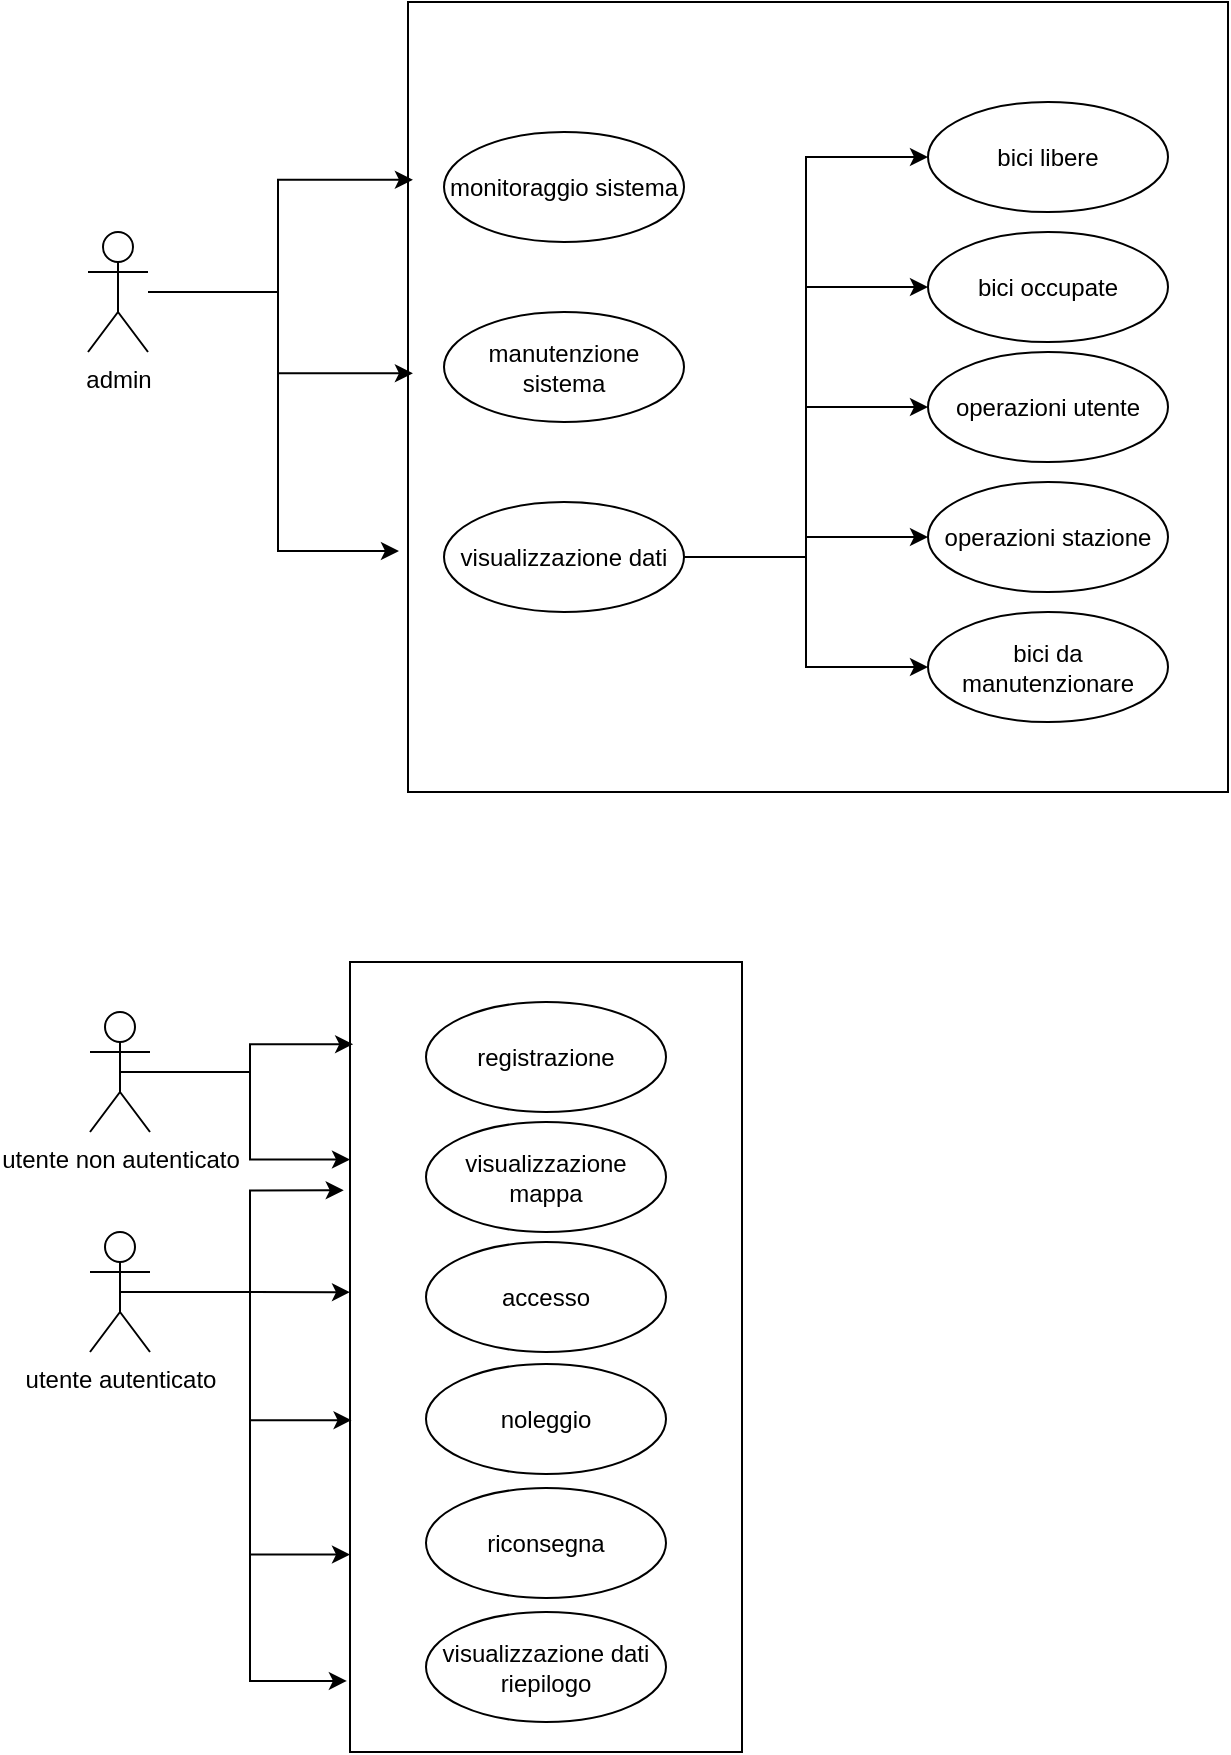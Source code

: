 <mxfile version="24.0.5" type="device">
  <diagram name="Pagina-1" id="Yi9Nm0A1fQvLirbsinFC">
    <mxGraphModel dx="1229" dy="530" grid="1" gridSize="10" guides="1" tooltips="1" connect="1" arrows="1" fold="1" page="1" pageScale="1" pageWidth="827" pageHeight="1169" math="0" shadow="0">
      <root>
        <mxCell id="0" />
        <mxCell id="1" parent="0" />
        <mxCell id="Q0qn2XzEU5F1Ov0DmV2G-40" value="" style="rounded=0;whiteSpace=wrap;html=1;" vertex="1" parent="1">
          <mxGeometry x="289" y="70" width="410" height="395" as="geometry" />
        </mxCell>
        <mxCell id="Q0qn2XzEU5F1Ov0DmV2G-21" value="admin" style="shape=umlActor;verticalLabelPosition=bottom;verticalAlign=top;html=1;outlineConnect=0;" vertex="1" parent="1">
          <mxGeometry x="129" y="185" width="30" height="60" as="geometry" />
        </mxCell>
        <mxCell id="Q0qn2XzEU5F1Ov0DmV2G-24" value="monitoraggio sistema" style="ellipse;whiteSpace=wrap;html=1;" vertex="1" parent="1">
          <mxGeometry x="307" y="135" width="120" height="55" as="geometry" />
        </mxCell>
        <mxCell id="Q0qn2XzEU5F1Ov0DmV2G-25" value="manutenzione sistema" style="ellipse;whiteSpace=wrap;html=1;" vertex="1" parent="1">
          <mxGeometry x="307" y="225" width="120" height="55" as="geometry" />
        </mxCell>
        <mxCell id="Q0qn2XzEU5F1Ov0DmV2G-33" style="edgeStyle=orthogonalEdgeStyle;rounded=0;orthogonalLoop=1;jettySize=auto;html=1;entryX=0;entryY=0.5;entryDx=0;entryDy=0;" edge="1" parent="1" source="Q0qn2XzEU5F1Ov0DmV2G-26" target="Q0qn2XzEU5F1Ov0DmV2G-39">
          <mxGeometry relative="1" as="geometry">
            <mxPoint x="509" y="347.5" as="targetPoint" />
          </mxGeometry>
        </mxCell>
        <mxCell id="Q0qn2XzEU5F1Ov0DmV2G-41" style="edgeStyle=orthogonalEdgeStyle;rounded=0;orthogonalLoop=1;jettySize=auto;html=1;entryX=0;entryY=0.5;entryDx=0;entryDy=0;" edge="1" parent="1" source="Q0qn2XzEU5F1Ov0DmV2G-26" target="Q0qn2XzEU5F1Ov0DmV2G-36">
          <mxGeometry relative="1" as="geometry" />
        </mxCell>
        <mxCell id="Q0qn2XzEU5F1Ov0DmV2G-42" style="edgeStyle=orthogonalEdgeStyle;rounded=0;orthogonalLoop=1;jettySize=auto;html=1;entryX=0;entryY=0.5;entryDx=0;entryDy=0;" edge="1" parent="1" source="Q0qn2XzEU5F1Ov0DmV2G-26" target="Q0qn2XzEU5F1Ov0DmV2G-35">
          <mxGeometry relative="1" as="geometry" />
        </mxCell>
        <mxCell id="Q0qn2XzEU5F1Ov0DmV2G-43" style="edgeStyle=orthogonalEdgeStyle;rounded=0;orthogonalLoop=1;jettySize=auto;html=1;entryX=0;entryY=0.5;entryDx=0;entryDy=0;" edge="1" parent="1" source="Q0qn2XzEU5F1Ov0DmV2G-26" target="Q0qn2XzEU5F1Ov0DmV2G-38">
          <mxGeometry relative="1" as="geometry" />
        </mxCell>
        <mxCell id="Q0qn2XzEU5F1Ov0DmV2G-44" style="edgeStyle=orthogonalEdgeStyle;rounded=0;orthogonalLoop=1;jettySize=auto;html=1;entryX=0;entryY=0.5;entryDx=0;entryDy=0;" edge="1" parent="1" source="Q0qn2XzEU5F1Ov0DmV2G-26" target="Q0qn2XzEU5F1Ov0DmV2G-37">
          <mxGeometry relative="1" as="geometry" />
        </mxCell>
        <mxCell id="Q0qn2XzEU5F1Ov0DmV2G-26" value="visualizzazione dati" style="ellipse;whiteSpace=wrap;html=1;" vertex="1" parent="1">
          <mxGeometry x="307" y="320" width="120" height="55" as="geometry" />
        </mxCell>
        <mxCell id="Q0qn2XzEU5F1Ov0DmV2G-27" style="edgeStyle=orthogonalEdgeStyle;rounded=0;orthogonalLoop=1;jettySize=auto;html=1;entryX=0.006;entryY=0.225;entryDx=0;entryDy=0;entryPerimeter=0;" edge="1" parent="1" source="Q0qn2XzEU5F1Ov0DmV2G-21" target="Q0qn2XzEU5F1Ov0DmV2G-40">
          <mxGeometry relative="1" as="geometry">
            <mxPoint x="270.95" y="173.68" as="targetPoint" />
          </mxGeometry>
        </mxCell>
        <mxCell id="Q0qn2XzEU5F1Ov0DmV2G-28" style="edgeStyle=orthogonalEdgeStyle;rounded=0;orthogonalLoop=1;jettySize=auto;html=1;entryX=0.006;entryY=0.47;entryDx=0;entryDy=0;entryPerimeter=0;" edge="1" parent="1" source="Q0qn2XzEU5F1Ov0DmV2G-21" target="Q0qn2XzEU5F1Ov0DmV2G-40">
          <mxGeometry relative="1" as="geometry">
            <mxPoint x="272.12" y="254.96" as="targetPoint" />
          </mxGeometry>
        </mxCell>
        <mxCell id="Q0qn2XzEU5F1Ov0DmV2G-29" style="edgeStyle=orthogonalEdgeStyle;rounded=0;orthogonalLoop=1;jettySize=auto;html=1;entryX=-0.011;entryY=0.695;entryDx=0;entryDy=0;entryPerimeter=0;" edge="1" parent="1" source="Q0qn2XzEU5F1Ov0DmV2G-21" target="Q0qn2XzEU5F1Ov0DmV2G-40">
          <mxGeometry relative="1" as="geometry">
            <mxPoint x="272.12" y="374.96" as="targetPoint" />
          </mxGeometry>
        </mxCell>
        <mxCell id="Q0qn2XzEU5F1Ov0DmV2G-35" value="operazioni utente" style="ellipse;whiteSpace=wrap;html=1;" vertex="1" parent="1">
          <mxGeometry x="549" y="245" width="120" height="55" as="geometry" />
        </mxCell>
        <mxCell id="Q0qn2XzEU5F1Ov0DmV2G-36" value="operazioni stazione" style="ellipse;whiteSpace=wrap;html=1;" vertex="1" parent="1">
          <mxGeometry x="549" y="310" width="120" height="55" as="geometry" />
        </mxCell>
        <mxCell id="Q0qn2XzEU5F1Ov0DmV2G-37" value="bici libere" style="ellipse;whiteSpace=wrap;html=1;" vertex="1" parent="1">
          <mxGeometry x="549" y="120" width="120" height="55" as="geometry" />
        </mxCell>
        <mxCell id="Q0qn2XzEU5F1Ov0DmV2G-38" value="bici occupate" style="ellipse;whiteSpace=wrap;html=1;" vertex="1" parent="1">
          <mxGeometry x="549" y="185" width="120" height="55" as="geometry" />
        </mxCell>
        <mxCell id="Q0qn2XzEU5F1Ov0DmV2G-39" value="bici da manutenzionare" style="ellipse;whiteSpace=wrap;html=1;" vertex="1" parent="1">
          <mxGeometry x="549" y="375" width="120" height="55" as="geometry" />
        </mxCell>
        <mxCell id="Q0qn2XzEU5F1Ov0DmV2G-46" style="edgeStyle=orthogonalEdgeStyle;rounded=0;orthogonalLoop=1;jettySize=auto;html=1;entryX=0;entryY=0.25;entryDx=0;entryDy=0;" edge="1" parent="1" source="Q0qn2XzEU5F1Ov0DmV2G-47" target="Q0qn2XzEU5F1Ov0DmV2G-50">
          <mxGeometry relative="1" as="geometry" />
        </mxCell>
        <mxCell id="Q0qn2XzEU5F1Ov0DmV2G-47" value="utente non autenticato&lt;div&gt;&lt;br&gt;&lt;/div&gt;" style="shape=umlActor;verticalLabelPosition=bottom;verticalAlign=top;html=1;outlineConnect=0;" vertex="1" parent="1">
          <mxGeometry x="130" y="575" width="30" height="60" as="geometry" />
        </mxCell>
        <mxCell id="Q0qn2XzEU5F1Ov0DmV2G-48" style="edgeStyle=orthogonalEdgeStyle;rounded=0;orthogonalLoop=1;jettySize=auto;html=1;entryX=0;entryY=0.75;entryDx=0;entryDy=0;" edge="1" parent="1" source="Q0qn2XzEU5F1Ov0DmV2G-49" target="Q0qn2XzEU5F1Ov0DmV2G-50">
          <mxGeometry relative="1" as="geometry" />
        </mxCell>
        <mxCell id="Q0qn2XzEU5F1Ov0DmV2G-49" value="utente autenticato" style="shape=umlActor;verticalLabelPosition=bottom;verticalAlign=top;html=1;outlineConnect=0;" vertex="1" parent="1">
          <mxGeometry x="130" y="685" width="30" height="60" as="geometry" />
        </mxCell>
        <mxCell id="Q0qn2XzEU5F1Ov0DmV2G-50" value="" style="rounded=0;whiteSpace=wrap;html=1;" vertex="1" parent="1">
          <mxGeometry x="260" y="550" width="196" height="395" as="geometry" />
        </mxCell>
        <mxCell id="Q0qn2XzEU5F1Ov0DmV2G-51" value="registrazione" style="ellipse;whiteSpace=wrap;html=1;" vertex="1" parent="1">
          <mxGeometry x="298" y="570" width="120" height="55" as="geometry" />
        </mxCell>
        <mxCell id="Q0qn2XzEU5F1Ov0DmV2G-52" value="visualizzazione mappa" style="ellipse;whiteSpace=wrap;html=1;" vertex="1" parent="1">
          <mxGeometry x="298" y="630" width="120" height="55" as="geometry" />
        </mxCell>
        <mxCell id="Q0qn2XzEU5F1Ov0DmV2G-53" value="accesso" style="ellipse;whiteSpace=wrap;html=1;" vertex="1" parent="1">
          <mxGeometry x="298" y="690" width="120" height="55" as="geometry" />
        </mxCell>
        <mxCell id="Q0qn2XzEU5F1Ov0DmV2G-54" value="noleggio" style="ellipse;whiteSpace=wrap;html=1;" vertex="1" parent="1">
          <mxGeometry x="298" y="751" width="120" height="55" as="geometry" />
        </mxCell>
        <mxCell id="Q0qn2XzEU5F1Ov0DmV2G-55" value="riconsegna" style="ellipse;whiteSpace=wrap;html=1;" vertex="1" parent="1">
          <mxGeometry x="298" y="813" width="120" height="55" as="geometry" />
        </mxCell>
        <mxCell id="Q0qn2XzEU5F1Ov0DmV2G-56" value="visualizzazione dati riepilogo" style="ellipse;whiteSpace=wrap;html=1;" vertex="1" parent="1">
          <mxGeometry x="298" y="875" width="120" height="55" as="geometry" />
        </mxCell>
        <mxCell id="Q0qn2XzEU5F1Ov0DmV2G-57" style="edgeStyle=orthogonalEdgeStyle;rounded=0;orthogonalLoop=1;jettySize=auto;html=1;exitX=0.5;exitY=0.5;exitDx=0;exitDy=0;exitPerimeter=0;entryX=0.008;entryY=0.104;entryDx=0;entryDy=0;entryPerimeter=0;" edge="1" parent="1" source="Q0qn2XzEU5F1Ov0DmV2G-47" target="Q0qn2XzEU5F1Ov0DmV2G-50">
          <mxGeometry relative="1" as="geometry" />
        </mxCell>
        <mxCell id="Q0qn2XzEU5F1Ov0DmV2G-58" style="edgeStyle=orthogonalEdgeStyle;rounded=0;orthogonalLoop=1;jettySize=auto;html=1;exitX=0.5;exitY=0.5;exitDx=0;exitDy=0;exitPerimeter=0;entryX=-0.016;entryY=0.289;entryDx=0;entryDy=0;entryPerimeter=0;" edge="1" parent="1" source="Q0qn2XzEU5F1Ov0DmV2G-49" target="Q0qn2XzEU5F1Ov0DmV2G-50">
          <mxGeometry relative="1" as="geometry" />
        </mxCell>
        <mxCell id="Q0qn2XzEU5F1Ov0DmV2G-59" style="edgeStyle=orthogonalEdgeStyle;rounded=0;orthogonalLoop=1;jettySize=auto;html=1;entryX=0;entryY=0.418;entryDx=0;entryDy=0;entryPerimeter=0;" edge="1" parent="1" source="Q0qn2XzEU5F1Ov0DmV2G-49" target="Q0qn2XzEU5F1Ov0DmV2G-50">
          <mxGeometry relative="1" as="geometry" />
        </mxCell>
        <mxCell id="Q0qn2XzEU5F1Ov0DmV2G-60" style="edgeStyle=orthogonalEdgeStyle;rounded=0;orthogonalLoop=1;jettySize=auto;html=1;entryX=0.004;entryY=0.58;entryDx=0;entryDy=0;entryPerimeter=0;" edge="1" parent="1" source="Q0qn2XzEU5F1Ov0DmV2G-49" target="Q0qn2XzEU5F1Ov0DmV2G-50">
          <mxGeometry relative="1" as="geometry" />
        </mxCell>
        <mxCell id="Q0qn2XzEU5F1Ov0DmV2G-61" style="edgeStyle=orthogonalEdgeStyle;rounded=0;orthogonalLoop=1;jettySize=auto;html=1;entryX=-0.008;entryY=0.91;entryDx=0;entryDy=0;entryPerimeter=0;" edge="1" parent="1" source="Q0qn2XzEU5F1Ov0DmV2G-49" target="Q0qn2XzEU5F1Ov0DmV2G-50">
          <mxGeometry relative="1" as="geometry" />
        </mxCell>
      </root>
    </mxGraphModel>
  </diagram>
</mxfile>
